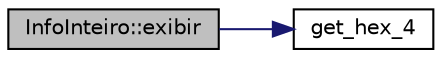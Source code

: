 digraph "InfoInteiro::exibir"
{
  edge [fontname="Helvetica",fontsize="10",labelfontname="Helvetica",labelfontsize="10"];
  node [fontname="Helvetica",fontsize="10",shape=record];
  rankdir="LR";
  Node10 [label="InfoInteiro::exibir",height=0.2,width=0.4,color="black", fillcolor="grey75", style="filled", fontcolor="black"];
  Node10 -> Node11 [color="midnightblue",fontsize="10",style="solid",fontname="Helvetica"];
  Node11 [label="get_hex_4",height=0.2,width=0.4,color="black", fillcolor="white", style="filled",URL="$_arquivos_8hpp.html#ac4de47d06c534954cfe8db0528e7d14f",tooltip="Recuperação da representação em hexadecimal de um número de 4 bytes. "];
}
